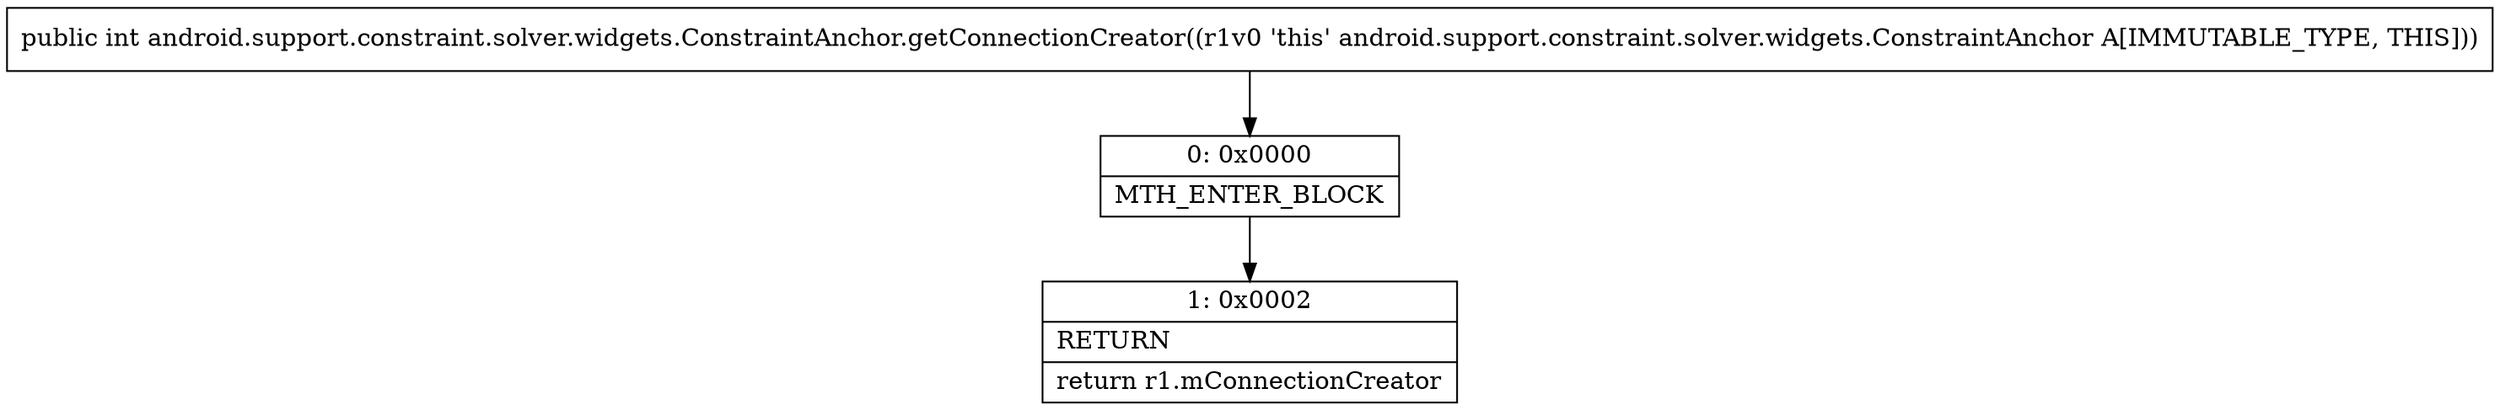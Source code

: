 digraph "CFG forandroid.support.constraint.solver.widgets.ConstraintAnchor.getConnectionCreator()I" {
Node_0 [shape=record,label="{0\:\ 0x0000|MTH_ENTER_BLOCK\l}"];
Node_1 [shape=record,label="{1\:\ 0x0002|RETURN\l|return r1.mConnectionCreator\l}"];
MethodNode[shape=record,label="{public int android.support.constraint.solver.widgets.ConstraintAnchor.getConnectionCreator((r1v0 'this' android.support.constraint.solver.widgets.ConstraintAnchor A[IMMUTABLE_TYPE, THIS])) }"];
MethodNode -> Node_0;
Node_0 -> Node_1;
}


